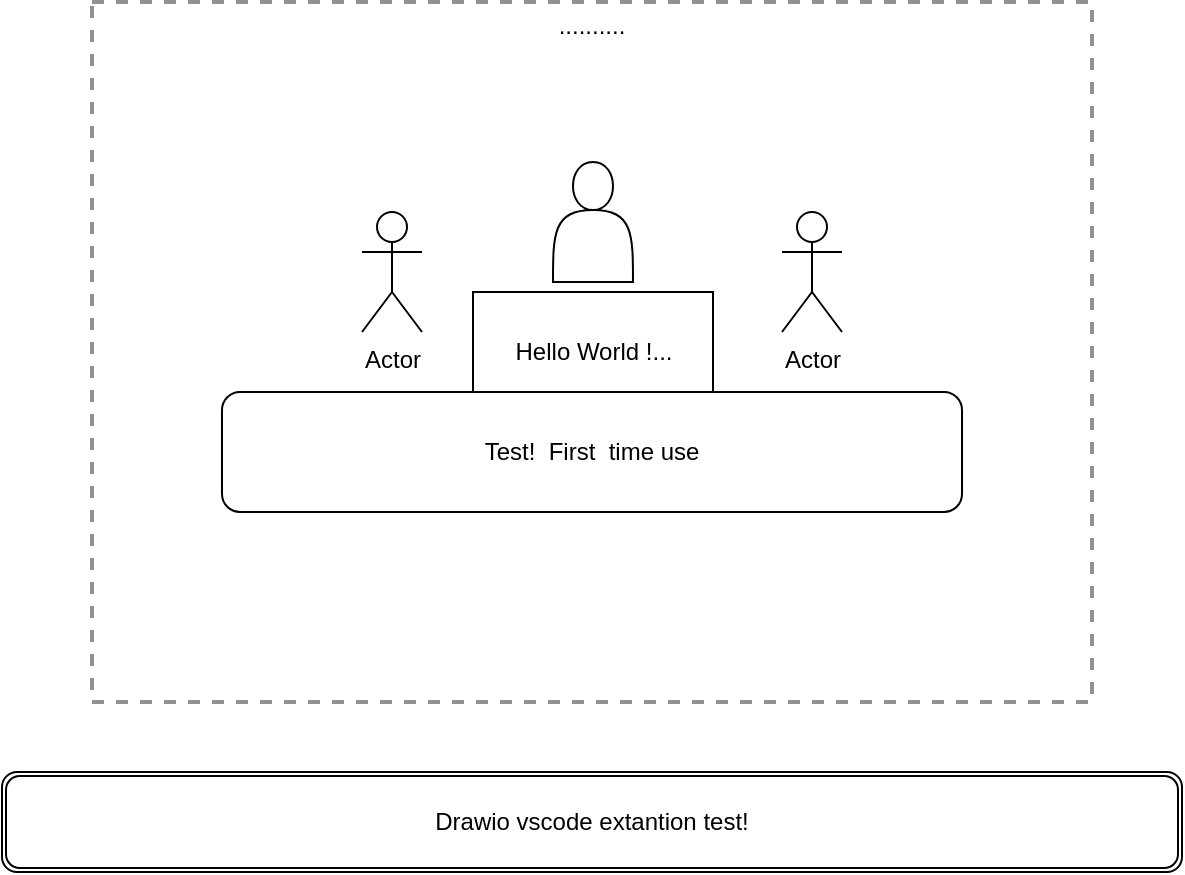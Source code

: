 <mxfile>
    <diagram id="r0shcFP4KXNRASSXgarY" name="Page-1">
        <mxGraphModel dx="1076" dy="725" grid="1" gridSize="10" guides="1" tooltips="1" connect="1" arrows="1" fold="1" page="1" pageScale="1" pageWidth="850" pageHeight="1100" math="0" shadow="0">
            <root>
                <mxCell id="0"/>
                <mxCell id="1" parent="0"/>
                <mxCell id="14" value="" style="shape=actor;whiteSpace=wrap;html=1;" vertex="1" parent="1">
                    <mxGeometry x="405.5" y="135" width="40" height="60" as="geometry"/>
                </mxCell>
                <mxCell id="17" value="Actor" style="shape=umlActor;verticalLabelPosition=bottom;verticalAlign=top;html=1;outlineConnect=0;" vertex="1" parent="1">
                    <mxGeometry x="520" y="160" width="30" height="60" as="geometry"/>
                </mxCell>
                <mxCell id="18" value="Actor" style="shape=umlActor;verticalLabelPosition=bottom;verticalAlign=top;html=1;outlineConnect=0;" vertex="1" parent="1">
                    <mxGeometry x="310" y="160" width="30" height="60" as="geometry"/>
                </mxCell>
                <mxCell id="19" value="Hello World !..." style="rounded=0;whiteSpace=wrap;html=1;" vertex="1" parent="1">
                    <mxGeometry x="365.5" y="200" width="120" height="60" as="geometry"/>
                </mxCell>
                <mxCell id="21" value="Test!&amp;nbsp; First&amp;nbsp; time use" style="rounded=1;whiteSpace=wrap;html=1;" vertex="1" parent="1">
                    <mxGeometry x="240" y="250" width="370" height="60" as="geometry"/>
                </mxCell>
                <mxCell id="22" value=".........." style="fontStyle=0;verticalAlign=top;align=center;spacingTop=-2;fillColor=none;rounded=0;whiteSpace=wrap;html=1;strokeColor=#919191;strokeWidth=2;dashed=1;container=1;collapsible=0;expand=0;recursiveResize=0;" vertex="1" parent="1">
                    <mxGeometry x="175" y="55" width="500" height="350" as="geometry"/>
                </mxCell>
                <mxCell id="23" value="Drawio vscode extantion test!" style="shape=ext;double=1;rounded=1;whiteSpace=wrap;html=1;" vertex="1" parent="1">
                    <mxGeometry x="130" y="440" width="590" height="50" as="geometry"/>
                </mxCell>
            </root>
        </mxGraphModel>
    </diagram>
</mxfile>